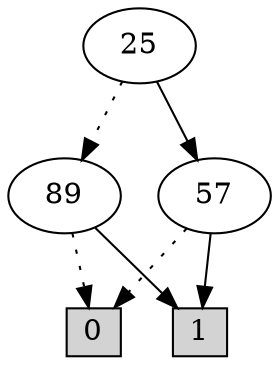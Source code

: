 digraph G {
0 [shape=box, label="0", style=filled, shape=box, height=0.3, width=0.3];
1 [shape=box, label="1", style=filled, shape=box, height=0.3, width=0.3];
1509 [label="25"];
1509 -> 180 [style=dotted];
1509 -> 116 [style=filled];
180 [label="89"];
180 -> 0 [style=dotted];
180 -> 1 [style=filled];
116 [label="57"];
116 -> 0 [style=dotted];
116 -> 1 [style=filled];
}
